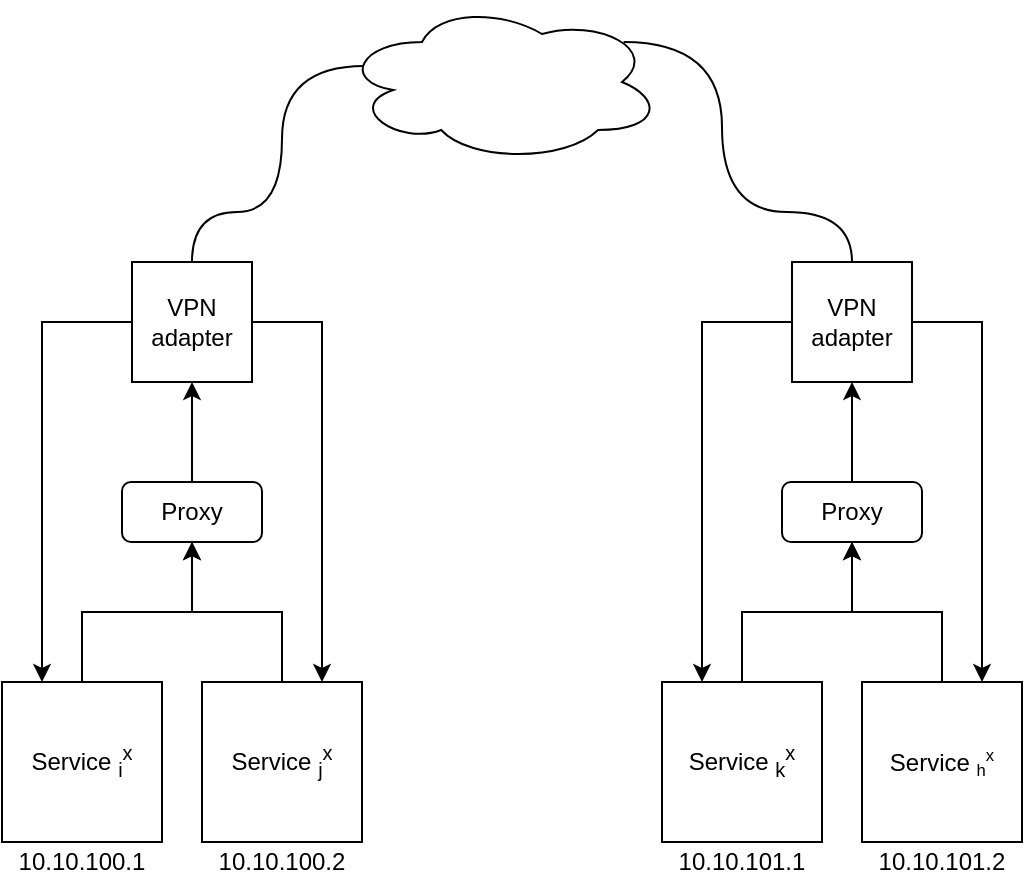 <mxfile version="14.4.0" type="device"><diagram id="YDl-j7e6YDBfFGttKly7" name="Page-1"><mxGraphModel dx="1181" dy="614" grid="1" gridSize="10" guides="1" tooltips="1" connect="1" arrows="1" fold="1" page="1" pageScale="1" pageWidth="827" pageHeight="1169" math="0" shadow="0"><root><mxCell id="0"/><mxCell id="1" parent="0"/><mxCell id="P2kNVdI6QD8FBGY-TdI7-9" style="edgeStyle=orthogonalEdgeStyle;rounded=0;orthogonalLoop=1;jettySize=auto;html=1;entryX=0.75;entryY=0;entryDx=0;entryDy=0;" edge="1" parent="1" source="P2kNVdI6QD8FBGY-TdI7-1" target="P2kNVdI6QD8FBGY-TdI7-7"><mxGeometry relative="1" as="geometry"><Array as="points"><mxPoint x="310" y="320"/></Array></mxGeometry></mxCell><mxCell id="P2kNVdI6QD8FBGY-TdI7-10" style="edgeStyle=orthogonalEdgeStyle;rounded=0;orthogonalLoop=1;jettySize=auto;html=1;entryX=0.25;entryY=0;entryDx=0;entryDy=0;" edge="1" parent="1" source="P2kNVdI6QD8FBGY-TdI7-1" target="P2kNVdI6QD8FBGY-TdI7-2"><mxGeometry relative="1" as="geometry"><Array as="points"><mxPoint x="170" y="320"/></Array></mxGeometry></mxCell><mxCell id="P2kNVdI6QD8FBGY-TdI7-22" style="edgeStyle=orthogonalEdgeStyle;rounded=0;orthogonalLoop=1;jettySize=auto;html=1;entryX=0.07;entryY=0.4;entryDx=0;entryDy=0;entryPerimeter=0;curved=1;exitX=0.5;exitY=0;exitDx=0;exitDy=0;endArrow=none;endFill=0;" edge="1" parent="1" source="P2kNVdI6QD8FBGY-TdI7-1" target="P2kNVdI6QD8FBGY-TdI7-20"><mxGeometry relative="1" as="geometry"><Array as="points"><mxPoint x="245" y="265"/><mxPoint x="290" y="265"/><mxPoint x="290" y="192"/></Array></mxGeometry></mxCell><mxCell id="P2kNVdI6QD8FBGY-TdI7-1" value="VPN adapter" style="whiteSpace=wrap;html=1;aspect=fixed;" vertex="1" parent="1"><mxGeometry x="215" y="290" width="60" height="60" as="geometry"/></mxCell><mxCell id="P2kNVdI6QD8FBGY-TdI7-4" style="edgeStyle=orthogonalEdgeStyle;rounded=0;orthogonalLoop=1;jettySize=auto;html=1;exitX=0.5;exitY=0;exitDx=0;exitDy=0;" edge="1" parent="1" source="P2kNVdI6QD8FBGY-TdI7-2" target="P2kNVdI6QD8FBGY-TdI7-3"><mxGeometry relative="1" as="geometry"/></mxCell><mxCell id="P2kNVdI6QD8FBGY-TdI7-2" value="Service &lt;sub&gt;i&lt;/sub&gt;&lt;sup&gt;x&lt;br&gt;&lt;/sup&gt;" style="whiteSpace=wrap;html=1;aspect=fixed;" vertex="1" parent="1"><mxGeometry x="150" y="500" width="80" height="80" as="geometry"/></mxCell><mxCell id="P2kNVdI6QD8FBGY-TdI7-5" style="edgeStyle=orthogonalEdgeStyle;rounded=0;orthogonalLoop=1;jettySize=auto;html=1;entryX=0.5;entryY=1;entryDx=0;entryDy=0;" edge="1" parent="1" source="P2kNVdI6QD8FBGY-TdI7-3" target="P2kNVdI6QD8FBGY-TdI7-1"><mxGeometry relative="1" as="geometry"/></mxCell><mxCell id="P2kNVdI6QD8FBGY-TdI7-3" value="Proxy" style="rounded=1;whiteSpace=wrap;html=1;" vertex="1" parent="1"><mxGeometry x="210" y="400" width="70" height="30" as="geometry"/></mxCell><mxCell id="P2kNVdI6QD8FBGY-TdI7-8" style="edgeStyle=orthogonalEdgeStyle;rounded=0;orthogonalLoop=1;jettySize=auto;html=1;exitX=0.5;exitY=0;exitDx=0;exitDy=0;" edge="1" parent="1" source="P2kNVdI6QD8FBGY-TdI7-7" target="P2kNVdI6QD8FBGY-TdI7-3"><mxGeometry relative="1" as="geometry"/></mxCell><mxCell id="P2kNVdI6QD8FBGY-TdI7-7" value="Service &lt;sub&gt;j&lt;/sub&gt;&lt;sup&gt;x&lt;/sup&gt;" style="whiteSpace=wrap;html=1;aspect=fixed;" vertex="1" parent="1"><mxGeometry x="250" y="500" width="80" height="80" as="geometry"/></mxCell><mxCell id="P2kNVdI6QD8FBGY-TdI7-11" style="edgeStyle=orthogonalEdgeStyle;rounded=0;orthogonalLoop=1;jettySize=auto;html=1;entryX=0.75;entryY=0;entryDx=0;entryDy=0;" edge="1" parent="1" source="P2kNVdI6QD8FBGY-TdI7-13" target="P2kNVdI6QD8FBGY-TdI7-19"><mxGeometry relative="1" as="geometry"><Array as="points"><mxPoint x="640" y="320"/></Array></mxGeometry></mxCell><mxCell id="P2kNVdI6QD8FBGY-TdI7-12" style="edgeStyle=orthogonalEdgeStyle;rounded=0;orthogonalLoop=1;jettySize=auto;html=1;entryX=0.25;entryY=0;entryDx=0;entryDy=0;" edge="1" parent="1" source="P2kNVdI6QD8FBGY-TdI7-13" target="P2kNVdI6QD8FBGY-TdI7-15"><mxGeometry relative="1" as="geometry"><Array as="points"><mxPoint x="500" y="320"/></Array></mxGeometry></mxCell><mxCell id="P2kNVdI6QD8FBGY-TdI7-23" style="edgeStyle=orthogonalEdgeStyle;curved=1;rounded=0;orthogonalLoop=1;jettySize=auto;html=1;exitX=0.5;exitY=0;exitDx=0;exitDy=0;entryX=0.88;entryY=0.25;entryDx=0;entryDy=0;entryPerimeter=0;endArrow=none;endFill=0;" edge="1" parent="1" source="P2kNVdI6QD8FBGY-TdI7-13" target="P2kNVdI6QD8FBGY-TdI7-20"><mxGeometry relative="1" as="geometry"><Array as="points"><mxPoint x="575" y="265"/><mxPoint x="510" y="265"/><mxPoint x="510" y="180"/></Array></mxGeometry></mxCell><mxCell id="P2kNVdI6QD8FBGY-TdI7-13" value="VPN adapter" style="whiteSpace=wrap;html=1;aspect=fixed;" vertex="1" parent="1"><mxGeometry x="545" y="290" width="60" height="60" as="geometry"/></mxCell><mxCell id="P2kNVdI6QD8FBGY-TdI7-14" style="edgeStyle=orthogonalEdgeStyle;rounded=0;orthogonalLoop=1;jettySize=auto;html=1;exitX=0.5;exitY=0;exitDx=0;exitDy=0;" edge="1" parent="1" source="P2kNVdI6QD8FBGY-TdI7-15" target="P2kNVdI6QD8FBGY-TdI7-17"><mxGeometry relative="1" as="geometry"/></mxCell><mxCell id="P2kNVdI6QD8FBGY-TdI7-15" value="Service &lt;sub&gt;k&lt;/sub&gt;&lt;sup&gt;x&lt;br&gt;&lt;/sup&gt;" style="whiteSpace=wrap;html=1;aspect=fixed;" vertex="1" parent="1"><mxGeometry x="480" y="500" width="80" height="80" as="geometry"/></mxCell><mxCell id="P2kNVdI6QD8FBGY-TdI7-16" style="edgeStyle=orthogonalEdgeStyle;rounded=0;orthogonalLoop=1;jettySize=auto;html=1;entryX=0.5;entryY=1;entryDx=0;entryDy=0;" edge="1" parent="1" source="P2kNVdI6QD8FBGY-TdI7-17" target="P2kNVdI6QD8FBGY-TdI7-13"><mxGeometry relative="1" as="geometry"/></mxCell><mxCell id="P2kNVdI6QD8FBGY-TdI7-17" value="Proxy" style="rounded=1;whiteSpace=wrap;html=1;" vertex="1" parent="1"><mxGeometry x="540" y="400" width="70" height="30" as="geometry"/></mxCell><mxCell id="P2kNVdI6QD8FBGY-TdI7-18" style="edgeStyle=orthogonalEdgeStyle;rounded=0;orthogonalLoop=1;jettySize=auto;html=1;exitX=0.5;exitY=0;exitDx=0;exitDy=0;" edge="1" parent="1" source="P2kNVdI6QD8FBGY-TdI7-19" target="P2kNVdI6QD8FBGY-TdI7-17"><mxGeometry relative="1" as="geometry"/></mxCell><mxCell id="P2kNVdI6QD8FBGY-TdI7-19" value="Service &lt;font size=&quot;1&quot;&gt;&lt;sub&gt;h&lt;/sub&gt;&lt;sup&gt;x&lt;/sup&gt;&lt;/font&gt;" style="whiteSpace=wrap;html=1;aspect=fixed;" vertex="1" parent="1"><mxGeometry x="580" y="500" width="80" height="80" as="geometry"/></mxCell><mxCell id="P2kNVdI6QD8FBGY-TdI7-20" value="" style="ellipse;shape=cloud;whiteSpace=wrap;html=1;" vertex="1" parent="1"><mxGeometry x="320" y="160" width="160" height="80" as="geometry"/></mxCell><mxCell id="P2kNVdI6QD8FBGY-TdI7-24" value="10.10.100.1" style="text;html=1;strokeColor=none;fillColor=none;align=center;verticalAlign=middle;whiteSpace=wrap;rounded=0;" vertex="1" parent="1"><mxGeometry x="150" y="580" width="80" height="20" as="geometry"/></mxCell><mxCell id="P2kNVdI6QD8FBGY-TdI7-25" value="10.10.100.2" style="text;html=1;strokeColor=none;fillColor=none;align=center;verticalAlign=middle;whiteSpace=wrap;rounded=0;" vertex="1" parent="1"><mxGeometry x="250" y="580" width="80" height="20" as="geometry"/></mxCell><mxCell id="P2kNVdI6QD8FBGY-TdI7-26" value="10.10.101.1" style="text;html=1;strokeColor=none;fillColor=none;align=center;verticalAlign=middle;whiteSpace=wrap;rounded=0;" vertex="1" parent="1"><mxGeometry x="480" y="580" width="80" height="20" as="geometry"/></mxCell><mxCell id="P2kNVdI6QD8FBGY-TdI7-27" value="10.10.101.2" style="text;html=1;strokeColor=none;fillColor=none;align=center;verticalAlign=middle;whiteSpace=wrap;rounded=0;" vertex="1" parent="1"><mxGeometry x="580" y="580" width="80" height="20" as="geometry"/></mxCell></root></mxGraphModel></diagram></mxfile>